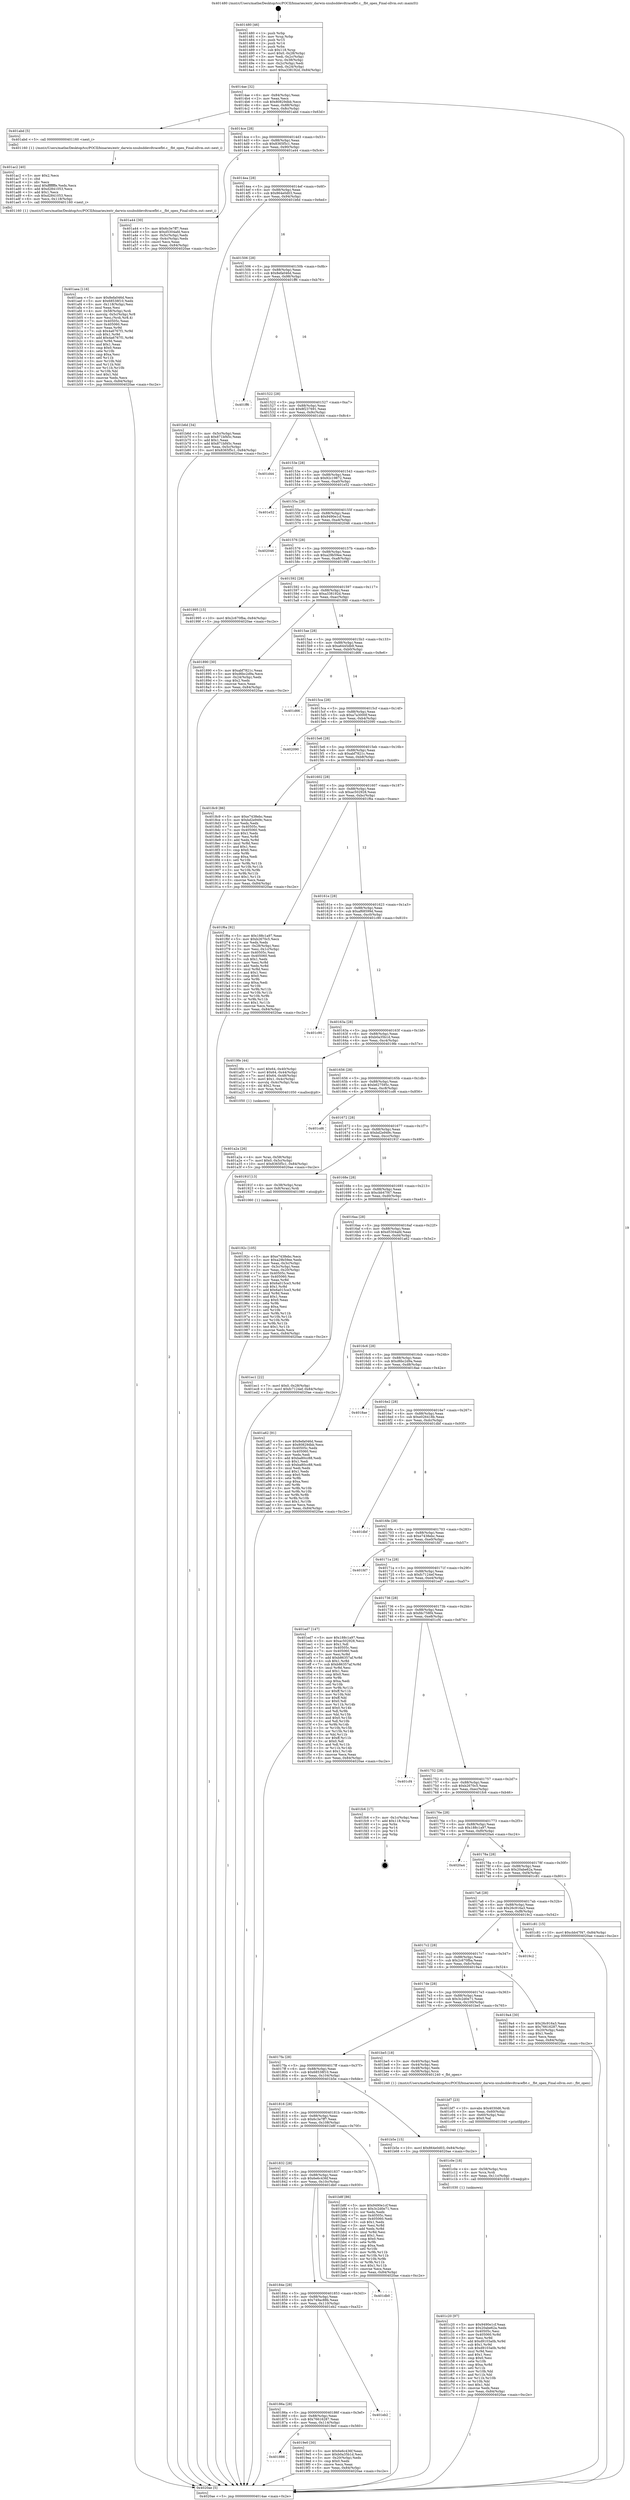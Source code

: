 digraph "0x401480" {
  label = "0x401480 (/mnt/c/Users/mathe/Desktop/tcc/POCII/binaries/extr_darwin-xnubsddevdtracefbt.c__fbt_open_Final-ollvm.out::main(0))"
  labelloc = "t"
  node[shape=record]

  Entry [label="",width=0.3,height=0.3,shape=circle,fillcolor=black,style=filled]
  "0x4014ae" [label="{
     0x4014ae [32]\l
     | [instrs]\l
     &nbsp;&nbsp;0x4014ae \<+6\>: mov -0x84(%rbp),%eax\l
     &nbsp;&nbsp;0x4014b4 \<+2\>: mov %eax,%ecx\l
     &nbsp;&nbsp;0x4014b6 \<+6\>: sub $0x80829dbb,%ecx\l
     &nbsp;&nbsp;0x4014bc \<+6\>: mov %eax,-0x88(%rbp)\l
     &nbsp;&nbsp;0x4014c2 \<+6\>: mov %ecx,-0x8c(%rbp)\l
     &nbsp;&nbsp;0x4014c8 \<+6\>: je 0000000000401abd \<main+0x63d\>\l
  }"]
  "0x401abd" [label="{
     0x401abd [5]\l
     | [instrs]\l
     &nbsp;&nbsp;0x401abd \<+5\>: call 0000000000401160 \<next_i\>\l
     | [calls]\l
     &nbsp;&nbsp;0x401160 \{1\} (/mnt/c/Users/mathe/Desktop/tcc/POCII/binaries/extr_darwin-xnubsddevdtracefbt.c__fbt_open_Final-ollvm.out::next_i)\l
  }"]
  "0x4014ce" [label="{
     0x4014ce [28]\l
     | [instrs]\l
     &nbsp;&nbsp;0x4014ce \<+5\>: jmp 00000000004014d3 \<main+0x53\>\l
     &nbsp;&nbsp;0x4014d3 \<+6\>: mov -0x88(%rbp),%eax\l
     &nbsp;&nbsp;0x4014d9 \<+5\>: sub $0x8365f5c1,%eax\l
     &nbsp;&nbsp;0x4014de \<+6\>: mov %eax,-0x90(%rbp)\l
     &nbsp;&nbsp;0x4014e4 \<+6\>: je 0000000000401a44 \<main+0x5c4\>\l
  }"]
  Exit [label="",width=0.3,height=0.3,shape=circle,fillcolor=black,style=filled,peripheries=2]
  "0x401a44" [label="{
     0x401a44 [30]\l
     | [instrs]\l
     &nbsp;&nbsp;0x401a44 \<+5\>: mov $0x6c3e7ff7,%eax\l
     &nbsp;&nbsp;0x401a49 \<+5\>: mov $0xd5304afd,%ecx\l
     &nbsp;&nbsp;0x401a4e \<+3\>: mov -0x5c(%rbp),%edx\l
     &nbsp;&nbsp;0x401a51 \<+3\>: cmp -0x4c(%rbp),%edx\l
     &nbsp;&nbsp;0x401a54 \<+3\>: cmovl %ecx,%eax\l
     &nbsp;&nbsp;0x401a57 \<+6\>: mov %eax,-0x84(%rbp)\l
     &nbsp;&nbsp;0x401a5d \<+5\>: jmp 00000000004020ae \<main+0xc2e\>\l
  }"]
  "0x4014ea" [label="{
     0x4014ea [28]\l
     | [instrs]\l
     &nbsp;&nbsp;0x4014ea \<+5\>: jmp 00000000004014ef \<main+0x6f\>\l
     &nbsp;&nbsp;0x4014ef \<+6\>: mov -0x88(%rbp),%eax\l
     &nbsp;&nbsp;0x4014f5 \<+5\>: sub $0x864e0d03,%eax\l
     &nbsp;&nbsp;0x4014fa \<+6\>: mov %eax,-0x94(%rbp)\l
     &nbsp;&nbsp;0x401500 \<+6\>: je 0000000000401b6d \<main+0x6ed\>\l
  }"]
  "0x401c20" [label="{
     0x401c20 [97]\l
     | [instrs]\l
     &nbsp;&nbsp;0x401c20 \<+5\>: mov $0x9490e1cf,%eax\l
     &nbsp;&nbsp;0x401c25 \<+5\>: mov $0x20abe62a,%edx\l
     &nbsp;&nbsp;0x401c2a \<+7\>: mov 0x40505c,%esi\l
     &nbsp;&nbsp;0x401c31 \<+8\>: mov 0x405060,%r8d\l
     &nbsp;&nbsp;0x401c39 \<+3\>: mov %esi,%r9d\l
     &nbsp;&nbsp;0x401c3c \<+7\>: add $0xd9103a0b,%r9d\l
     &nbsp;&nbsp;0x401c43 \<+4\>: sub $0x1,%r9d\l
     &nbsp;&nbsp;0x401c47 \<+7\>: sub $0xd9103a0b,%r9d\l
     &nbsp;&nbsp;0x401c4e \<+4\>: imul %r9d,%esi\l
     &nbsp;&nbsp;0x401c52 \<+3\>: and $0x1,%esi\l
     &nbsp;&nbsp;0x401c55 \<+3\>: cmp $0x0,%esi\l
     &nbsp;&nbsp;0x401c58 \<+4\>: sete %r10b\l
     &nbsp;&nbsp;0x401c5c \<+4\>: cmp $0xa,%r8d\l
     &nbsp;&nbsp;0x401c60 \<+4\>: setl %r11b\l
     &nbsp;&nbsp;0x401c64 \<+3\>: mov %r10b,%bl\l
     &nbsp;&nbsp;0x401c67 \<+3\>: and %r11b,%bl\l
     &nbsp;&nbsp;0x401c6a \<+3\>: xor %r11b,%r10b\l
     &nbsp;&nbsp;0x401c6d \<+3\>: or %r10b,%bl\l
     &nbsp;&nbsp;0x401c70 \<+3\>: test $0x1,%bl\l
     &nbsp;&nbsp;0x401c73 \<+3\>: cmovne %edx,%eax\l
     &nbsp;&nbsp;0x401c76 \<+6\>: mov %eax,-0x84(%rbp)\l
     &nbsp;&nbsp;0x401c7c \<+5\>: jmp 00000000004020ae \<main+0xc2e\>\l
  }"]
  "0x401b6d" [label="{
     0x401b6d [34]\l
     | [instrs]\l
     &nbsp;&nbsp;0x401b6d \<+3\>: mov -0x5c(%rbp),%eax\l
     &nbsp;&nbsp;0x401b70 \<+5\>: sub $0x871bf45c,%eax\l
     &nbsp;&nbsp;0x401b75 \<+3\>: add $0x1,%eax\l
     &nbsp;&nbsp;0x401b78 \<+5\>: add $0x871bf45c,%eax\l
     &nbsp;&nbsp;0x401b7d \<+3\>: mov %eax,-0x5c(%rbp)\l
     &nbsp;&nbsp;0x401b80 \<+10\>: movl $0x8365f5c1,-0x84(%rbp)\l
     &nbsp;&nbsp;0x401b8a \<+5\>: jmp 00000000004020ae \<main+0xc2e\>\l
  }"]
  "0x401506" [label="{
     0x401506 [28]\l
     | [instrs]\l
     &nbsp;&nbsp;0x401506 \<+5\>: jmp 000000000040150b \<main+0x8b\>\l
     &nbsp;&nbsp;0x40150b \<+6\>: mov -0x88(%rbp),%eax\l
     &nbsp;&nbsp;0x401511 \<+5\>: sub $0x8efa046d,%eax\l
     &nbsp;&nbsp;0x401516 \<+6\>: mov %eax,-0x98(%rbp)\l
     &nbsp;&nbsp;0x40151c \<+6\>: je 0000000000401ff6 \<main+0xb76\>\l
  }"]
  "0x401c0e" [label="{
     0x401c0e [18]\l
     | [instrs]\l
     &nbsp;&nbsp;0x401c0e \<+4\>: mov -0x58(%rbp),%rcx\l
     &nbsp;&nbsp;0x401c12 \<+3\>: mov %rcx,%rdi\l
     &nbsp;&nbsp;0x401c15 \<+6\>: mov %eax,-0x11c(%rbp)\l
     &nbsp;&nbsp;0x401c1b \<+5\>: call 0000000000401030 \<free@plt\>\l
     | [calls]\l
     &nbsp;&nbsp;0x401030 \{1\} (unknown)\l
  }"]
  "0x401ff6" [label="{
     0x401ff6\l
  }", style=dashed]
  "0x401522" [label="{
     0x401522 [28]\l
     | [instrs]\l
     &nbsp;&nbsp;0x401522 \<+5\>: jmp 0000000000401527 \<main+0xa7\>\l
     &nbsp;&nbsp;0x401527 \<+6\>: mov -0x88(%rbp),%eax\l
     &nbsp;&nbsp;0x40152d \<+5\>: sub $0x8f237691,%eax\l
     &nbsp;&nbsp;0x401532 \<+6\>: mov %eax,-0x9c(%rbp)\l
     &nbsp;&nbsp;0x401538 \<+6\>: je 0000000000401d44 \<main+0x8c4\>\l
  }"]
  "0x401bf7" [label="{
     0x401bf7 [23]\l
     | [instrs]\l
     &nbsp;&nbsp;0x401bf7 \<+10\>: movabs $0x4030d6,%rdi\l
     &nbsp;&nbsp;0x401c01 \<+3\>: mov %eax,-0x60(%rbp)\l
     &nbsp;&nbsp;0x401c04 \<+3\>: mov -0x60(%rbp),%esi\l
     &nbsp;&nbsp;0x401c07 \<+2\>: mov $0x0,%al\l
     &nbsp;&nbsp;0x401c09 \<+5\>: call 0000000000401040 \<printf@plt\>\l
     | [calls]\l
     &nbsp;&nbsp;0x401040 \{1\} (unknown)\l
  }"]
  "0x401d44" [label="{
     0x401d44\l
  }", style=dashed]
  "0x40153e" [label="{
     0x40153e [28]\l
     | [instrs]\l
     &nbsp;&nbsp;0x40153e \<+5\>: jmp 0000000000401543 \<main+0xc3\>\l
     &nbsp;&nbsp;0x401543 \<+6\>: mov -0x88(%rbp),%eax\l
     &nbsp;&nbsp;0x401549 \<+5\>: sub $0x92c19872,%eax\l
     &nbsp;&nbsp;0x40154e \<+6\>: mov %eax,-0xa0(%rbp)\l
     &nbsp;&nbsp;0x401554 \<+6\>: je 0000000000401e52 \<main+0x9d2\>\l
  }"]
  "0x401aea" [label="{
     0x401aea [116]\l
     | [instrs]\l
     &nbsp;&nbsp;0x401aea \<+5\>: mov $0x8efa046d,%ecx\l
     &nbsp;&nbsp;0x401aef \<+5\>: mov $0x68538f10,%edx\l
     &nbsp;&nbsp;0x401af4 \<+6\>: mov -0x118(%rbp),%esi\l
     &nbsp;&nbsp;0x401afa \<+3\>: imul %eax,%esi\l
     &nbsp;&nbsp;0x401afd \<+4\>: mov -0x58(%rbp),%rdi\l
     &nbsp;&nbsp;0x401b01 \<+4\>: movslq -0x5c(%rbp),%r8\l
     &nbsp;&nbsp;0x401b05 \<+4\>: mov %esi,(%rdi,%r8,4)\l
     &nbsp;&nbsp;0x401b09 \<+7\>: mov 0x40505c,%eax\l
     &nbsp;&nbsp;0x401b10 \<+7\>: mov 0x405060,%esi\l
     &nbsp;&nbsp;0x401b17 \<+3\>: mov %eax,%r9d\l
     &nbsp;&nbsp;0x401b1a \<+7\>: sub $0x4a6767f1,%r9d\l
     &nbsp;&nbsp;0x401b21 \<+4\>: sub $0x1,%r9d\l
     &nbsp;&nbsp;0x401b25 \<+7\>: add $0x4a6767f1,%r9d\l
     &nbsp;&nbsp;0x401b2c \<+4\>: imul %r9d,%eax\l
     &nbsp;&nbsp;0x401b30 \<+3\>: and $0x1,%eax\l
     &nbsp;&nbsp;0x401b33 \<+3\>: cmp $0x0,%eax\l
     &nbsp;&nbsp;0x401b36 \<+4\>: sete %r10b\l
     &nbsp;&nbsp;0x401b3a \<+3\>: cmp $0xa,%esi\l
     &nbsp;&nbsp;0x401b3d \<+4\>: setl %r11b\l
     &nbsp;&nbsp;0x401b41 \<+3\>: mov %r10b,%bl\l
     &nbsp;&nbsp;0x401b44 \<+3\>: and %r11b,%bl\l
     &nbsp;&nbsp;0x401b47 \<+3\>: xor %r11b,%r10b\l
     &nbsp;&nbsp;0x401b4a \<+3\>: or %r10b,%bl\l
     &nbsp;&nbsp;0x401b4d \<+3\>: test $0x1,%bl\l
     &nbsp;&nbsp;0x401b50 \<+3\>: cmovne %edx,%ecx\l
     &nbsp;&nbsp;0x401b53 \<+6\>: mov %ecx,-0x84(%rbp)\l
     &nbsp;&nbsp;0x401b59 \<+5\>: jmp 00000000004020ae \<main+0xc2e\>\l
  }"]
  "0x401e52" [label="{
     0x401e52\l
  }", style=dashed]
  "0x40155a" [label="{
     0x40155a [28]\l
     | [instrs]\l
     &nbsp;&nbsp;0x40155a \<+5\>: jmp 000000000040155f \<main+0xdf\>\l
     &nbsp;&nbsp;0x40155f \<+6\>: mov -0x88(%rbp),%eax\l
     &nbsp;&nbsp;0x401565 \<+5\>: sub $0x9490e1cf,%eax\l
     &nbsp;&nbsp;0x40156a \<+6\>: mov %eax,-0xa4(%rbp)\l
     &nbsp;&nbsp;0x401570 \<+6\>: je 0000000000402046 \<main+0xbc6\>\l
  }"]
  "0x401ac2" [label="{
     0x401ac2 [40]\l
     | [instrs]\l
     &nbsp;&nbsp;0x401ac2 \<+5\>: mov $0x2,%ecx\l
     &nbsp;&nbsp;0x401ac7 \<+1\>: cltd\l
     &nbsp;&nbsp;0x401ac8 \<+2\>: idiv %ecx\l
     &nbsp;&nbsp;0x401aca \<+6\>: imul $0xfffffffe,%edx,%ecx\l
     &nbsp;&nbsp;0x401ad0 \<+6\>: add $0xd2841053,%ecx\l
     &nbsp;&nbsp;0x401ad6 \<+3\>: add $0x1,%ecx\l
     &nbsp;&nbsp;0x401ad9 \<+6\>: sub $0xd2841053,%ecx\l
     &nbsp;&nbsp;0x401adf \<+6\>: mov %ecx,-0x118(%rbp)\l
     &nbsp;&nbsp;0x401ae5 \<+5\>: call 0000000000401160 \<next_i\>\l
     | [calls]\l
     &nbsp;&nbsp;0x401160 \{1\} (/mnt/c/Users/mathe/Desktop/tcc/POCII/binaries/extr_darwin-xnubsddevdtracefbt.c__fbt_open_Final-ollvm.out::next_i)\l
  }"]
  "0x402046" [label="{
     0x402046\l
  }", style=dashed]
  "0x401576" [label="{
     0x401576 [28]\l
     | [instrs]\l
     &nbsp;&nbsp;0x401576 \<+5\>: jmp 000000000040157b \<main+0xfb\>\l
     &nbsp;&nbsp;0x40157b \<+6\>: mov -0x88(%rbp),%eax\l
     &nbsp;&nbsp;0x401581 \<+5\>: sub $0xa29b59ee,%eax\l
     &nbsp;&nbsp;0x401586 \<+6\>: mov %eax,-0xa8(%rbp)\l
     &nbsp;&nbsp;0x40158c \<+6\>: je 0000000000401995 \<main+0x515\>\l
  }"]
  "0x401a2a" [label="{
     0x401a2a [26]\l
     | [instrs]\l
     &nbsp;&nbsp;0x401a2a \<+4\>: mov %rax,-0x58(%rbp)\l
     &nbsp;&nbsp;0x401a2e \<+7\>: movl $0x0,-0x5c(%rbp)\l
     &nbsp;&nbsp;0x401a35 \<+10\>: movl $0x8365f5c1,-0x84(%rbp)\l
     &nbsp;&nbsp;0x401a3f \<+5\>: jmp 00000000004020ae \<main+0xc2e\>\l
  }"]
  "0x401995" [label="{
     0x401995 [15]\l
     | [instrs]\l
     &nbsp;&nbsp;0x401995 \<+10\>: movl $0x2c670fba,-0x84(%rbp)\l
     &nbsp;&nbsp;0x40199f \<+5\>: jmp 00000000004020ae \<main+0xc2e\>\l
  }"]
  "0x401592" [label="{
     0x401592 [28]\l
     | [instrs]\l
     &nbsp;&nbsp;0x401592 \<+5\>: jmp 0000000000401597 \<main+0x117\>\l
     &nbsp;&nbsp;0x401597 \<+6\>: mov -0x88(%rbp),%eax\l
     &nbsp;&nbsp;0x40159d \<+5\>: sub $0xa338192d,%eax\l
     &nbsp;&nbsp;0x4015a2 \<+6\>: mov %eax,-0xac(%rbp)\l
     &nbsp;&nbsp;0x4015a8 \<+6\>: je 0000000000401890 \<main+0x410\>\l
  }"]
  "0x401886" [label="{
     0x401886\l
  }", style=dashed]
  "0x401890" [label="{
     0x401890 [30]\l
     | [instrs]\l
     &nbsp;&nbsp;0x401890 \<+5\>: mov $0xabf7821c,%eax\l
     &nbsp;&nbsp;0x401895 \<+5\>: mov $0xd6bc2d9a,%ecx\l
     &nbsp;&nbsp;0x40189a \<+3\>: mov -0x24(%rbp),%edx\l
     &nbsp;&nbsp;0x40189d \<+3\>: cmp $0x2,%edx\l
     &nbsp;&nbsp;0x4018a0 \<+3\>: cmovne %ecx,%eax\l
     &nbsp;&nbsp;0x4018a3 \<+6\>: mov %eax,-0x84(%rbp)\l
     &nbsp;&nbsp;0x4018a9 \<+5\>: jmp 00000000004020ae \<main+0xc2e\>\l
  }"]
  "0x4015ae" [label="{
     0x4015ae [28]\l
     | [instrs]\l
     &nbsp;&nbsp;0x4015ae \<+5\>: jmp 00000000004015b3 \<main+0x133\>\l
     &nbsp;&nbsp;0x4015b3 \<+6\>: mov -0x88(%rbp),%eax\l
     &nbsp;&nbsp;0x4015b9 \<+5\>: sub $0xa6445db9,%eax\l
     &nbsp;&nbsp;0x4015be \<+6\>: mov %eax,-0xb0(%rbp)\l
     &nbsp;&nbsp;0x4015c4 \<+6\>: je 0000000000401d66 \<main+0x8e6\>\l
  }"]
  "0x4020ae" [label="{
     0x4020ae [5]\l
     | [instrs]\l
     &nbsp;&nbsp;0x4020ae \<+5\>: jmp 00000000004014ae \<main+0x2e\>\l
  }"]
  "0x401480" [label="{
     0x401480 [46]\l
     | [instrs]\l
     &nbsp;&nbsp;0x401480 \<+1\>: push %rbp\l
     &nbsp;&nbsp;0x401481 \<+3\>: mov %rsp,%rbp\l
     &nbsp;&nbsp;0x401484 \<+2\>: push %r15\l
     &nbsp;&nbsp;0x401486 \<+2\>: push %r14\l
     &nbsp;&nbsp;0x401488 \<+1\>: push %rbx\l
     &nbsp;&nbsp;0x401489 \<+7\>: sub $0x118,%rsp\l
     &nbsp;&nbsp;0x401490 \<+7\>: movl $0x0,-0x28(%rbp)\l
     &nbsp;&nbsp;0x401497 \<+3\>: mov %edi,-0x2c(%rbp)\l
     &nbsp;&nbsp;0x40149a \<+4\>: mov %rsi,-0x38(%rbp)\l
     &nbsp;&nbsp;0x40149e \<+3\>: mov -0x2c(%rbp),%edi\l
     &nbsp;&nbsp;0x4014a1 \<+3\>: mov %edi,-0x24(%rbp)\l
     &nbsp;&nbsp;0x4014a4 \<+10\>: movl $0xa338192d,-0x84(%rbp)\l
  }"]
  "0x4019e0" [label="{
     0x4019e0 [30]\l
     | [instrs]\l
     &nbsp;&nbsp;0x4019e0 \<+5\>: mov $0x6e6c436f,%eax\l
     &nbsp;&nbsp;0x4019e5 \<+5\>: mov $0xb0a35b1d,%ecx\l
     &nbsp;&nbsp;0x4019ea \<+3\>: mov -0x20(%rbp),%edx\l
     &nbsp;&nbsp;0x4019ed \<+3\>: cmp $0x0,%edx\l
     &nbsp;&nbsp;0x4019f0 \<+3\>: cmove %ecx,%eax\l
     &nbsp;&nbsp;0x4019f3 \<+6\>: mov %eax,-0x84(%rbp)\l
     &nbsp;&nbsp;0x4019f9 \<+5\>: jmp 00000000004020ae \<main+0xc2e\>\l
  }"]
  "0x401d66" [label="{
     0x401d66\l
  }", style=dashed]
  "0x4015ca" [label="{
     0x4015ca [28]\l
     | [instrs]\l
     &nbsp;&nbsp;0x4015ca \<+5\>: jmp 00000000004015cf \<main+0x14f\>\l
     &nbsp;&nbsp;0x4015cf \<+6\>: mov -0x88(%rbp),%eax\l
     &nbsp;&nbsp;0x4015d5 \<+5\>: sub $0xa7a3000f,%eax\l
     &nbsp;&nbsp;0x4015da \<+6\>: mov %eax,-0xb4(%rbp)\l
     &nbsp;&nbsp;0x4015e0 \<+6\>: je 0000000000402090 \<main+0xc10\>\l
  }"]
  "0x40186a" [label="{
     0x40186a [28]\l
     | [instrs]\l
     &nbsp;&nbsp;0x40186a \<+5\>: jmp 000000000040186f \<main+0x3ef\>\l
     &nbsp;&nbsp;0x40186f \<+6\>: mov -0x88(%rbp),%eax\l
     &nbsp;&nbsp;0x401875 \<+5\>: sub $0x76616287,%eax\l
     &nbsp;&nbsp;0x40187a \<+6\>: mov %eax,-0x114(%rbp)\l
     &nbsp;&nbsp;0x401880 \<+6\>: je 00000000004019e0 \<main+0x560\>\l
  }"]
  "0x402090" [label="{
     0x402090\l
  }", style=dashed]
  "0x4015e6" [label="{
     0x4015e6 [28]\l
     | [instrs]\l
     &nbsp;&nbsp;0x4015e6 \<+5\>: jmp 00000000004015eb \<main+0x16b\>\l
     &nbsp;&nbsp;0x4015eb \<+6\>: mov -0x88(%rbp),%eax\l
     &nbsp;&nbsp;0x4015f1 \<+5\>: sub $0xabf7821c,%eax\l
     &nbsp;&nbsp;0x4015f6 \<+6\>: mov %eax,-0xb8(%rbp)\l
     &nbsp;&nbsp;0x4015fc \<+6\>: je 00000000004018c9 \<main+0x449\>\l
  }"]
  "0x401eb2" [label="{
     0x401eb2\l
  }", style=dashed]
  "0x4018c9" [label="{
     0x4018c9 [86]\l
     | [instrs]\l
     &nbsp;&nbsp;0x4018c9 \<+5\>: mov $0xe7438ebc,%eax\l
     &nbsp;&nbsp;0x4018ce \<+5\>: mov $0xbd2e949c,%ecx\l
     &nbsp;&nbsp;0x4018d3 \<+2\>: xor %edx,%edx\l
     &nbsp;&nbsp;0x4018d5 \<+7\>: mov 0x40505c,%esi\l
     &nbsp;&nbsp;0x4018dc \<+7\>: mov 0x405060,%edi\l
     &nbsp;&nbsp;0x4018e3 \<+3\>: sub $0x1,%edx\l
     &nbsp;&nbsp;0x4018e6 \<+3\>: mov %esi,%r8d\l
     &nbsp;&nbsp;0x4018e9 \<+3\>: add %edx,%r8d\l
     &nbsp;&nbsp;0x4018ec \<+4\>: imul %r8d,%esi\l
     &nbsp;&nbsp;0x4018f0 \<+3\>: and $0x1,%esi\l
     &nbsp;&nbsp;0x4018f3 \<+3\>: cmp $0x0,%esi\l
     &nbsp;&nbsp;0x4018f6 \<+4\>: sete %r9b\l
     &nbsp;&nbsp;0x4018fa \<+3\>: cmp $0xa,%edi\l
     &nbsp;&nbsp;0x4018fd \<+4\>: setl %r10b\l
     &nbsp;&nbsp;0x401901 \<+3\>: mov %r9b,%r11b\l
     &nbsp;&nbsp;0x401904 \<+3\>: and %r10b,%r11b\l
     &nbsp;&nbsp;0x401907 \<+3\>: xor %r10b,%r9b\l
     &nbsp;&nbsp;0x40190a \<+3\>: or %r9b,%r11b\l
     &nbsp;&nbsp;0x40190d \<+4\>: test $0x1,%r11b\l
     &nbsp;&nbsp;0x401911 \<+3\>: cmovne %ecx,%eax\l
     &nbsp;&nbsp;0x401914 \<+6\>: mov %eax,-0x84(%rbp)\l
     &nbsp;&nbsp;0x40191a \<+5\>: jmp 00000000004020ae \<main+0xc2e\>\l
  }"]
  "0x401602" [label="{
     0x401602 [28]\l
     | [instrs]\l
     &nbsp;&nbsp;0x401602 \<+5\>: jmp 0000000000401607 \<main+0x187\>\l
     &nbsp;&nbsp;0x401607 \<+6\>: mov -0x88(%rbp),%eax\l
     &nbsp;&nbsp;0x40160d \<+5\>: sub $0xac502928,%eax\l
     &nbsp;&nbsp;0x401612 \<+6\>: mov %eax,-0xbc(%rbp)\l
     &nbsp;&nbsp;0x401618 \<+6\>: je 0000000000401f6a \<main+0xaea\>\l
  }"]
  "0x40184e" [label="{
     0x40184e [28]\l
     | [instrs]\l
     &nbsp;&nbsp;0x40184e \<+5\>: jmp 0000000000401853 \<main+0x3d3\>\l
     &nbsp;&nbsp;0x401853 \<+6\>: mov -0x88(%rbp),%eax\l
     &nbsp;&nbsp;0x401859 \<+5\>: sub $0x749ac88b,%eax\l
     &nbsp;&nbsp;0x40185e \<+6\>: mov %eax,-0x110(%rbp)\l
     &nbsp;&nbsp;0x401864 \<+6\>: je 0000000000401eb2 \<main+0xa32\>\l
  }"]
  "0x401f6a" [label="{
     0x401f6a [92]\l
     | [instrs]\l
     &nbsp;&nbsp;0x401f6a \<+5\>: mov $0x188c1a97,%eax\l
     &nbsp;&nbsp;0x401f6f \<+5\>: mov $0xb2670c5,%ecx\l
     &nbsp;&nbsp;0x401f74 \<+2\>: xor %edx,%edx\l
     &nbsp;&nbsp;0x401f76 \<+3\>: mov -0x28(%rbp),%esi\l
     &nbsp;&nbsp;0x401f79 \<+3\>: mov %esi,-0x1c(%rbp)\l
     &nbsp;&nbsp;0x401f7c \<+7\>: mov 0x40505c,%esi\l
     &nbsp;&nbsp;0x401f83 \<+7\>: mov 0x405060,%edi\l
     &nbsp;&nbsp;0x401f8a \<+3\>: sub $0x1,%edx\l
     &nbsp;&nbsp;0x401f8d \<+3\>: mov %esi,%r8d\l
     &nbsp;&nbsp;0x401f90 \<+3\>: add %edx,%r8d\l
     &nbsp;&nbsp;0x401f93 \<+4\>: imul %r8d,%esi\l
     &nbsp;&nbsp;0x401f97 \<+3\>: and $0x1,%esi\l
     &nbsp;&nbsp;0x401f9a \<+3\>: cmp $0x0,%esi\l
     &nbsp;&nbsp;0x401f9d \<+4\>: sete %r9b\l
     &nbsp;&nbsp;0x401fa1 \<+3\>: cmp $0xa,%edi\l
     &nbsp;&nbsp;0x401fa4 \<+4\>: setl %r10b\l
     &nbsp;&nbsp;0x401fa8 \<+3\>: mov %r9b,%r11b\l
     &nbsp;&nbsp;0x401fab \<+3\>: and %r10b,%r11b\l
     &nbsp;&nbsp;0x401fae \<+3\>: xor %r10b,%r9b\l
     &nbsp;&nbsp;0x401fb1 \<+3\>: or %r9b,%r11b\l
     &nbsp;&nbsp;0x401fb4 \<+4\>: test $0x1,%r11b\l
     &nbsp;&nbsp;0x401fb8 \<+3\>: cmovne %ecx,%eax\l
     &nbsp;&nbsp;0x401fbb \<+6\>: mov %eax,-0x84(%rbp)\l
     &nbsp;&nbsp;0x401fc1 \<+5\>: jmp 00000000004020ae \<main+0xc2e\>\l
  }"]
  "0x40161e" [label="{
     0x40161e [28]\l
     | [instrs]\l
     &nbsp;&nbsp;0x40161e \<+5\>: jmp 0000000000401623 \<main+0x1a3\>\l
     &nbsp;&nbsp;0x401623 \<+6\>: mov -0x88(%rbp),%eax\l
     &nbsp;&nbsp;0x401629 \<+5\>: sub $0xaf68599d,%eax\l
     &nbsp;&nbsp;0x40162e \<+6\>: mov %eax,-0xc0(%rbp)\l
     &nbsp;&nbsp;0x401634 \<+6\>: je 0000000000401c90 \<main+0x810\>\l
  }"]
  "0x401db0" [label="{
     0x401db0\l
  }", style=dashed]
  "0x401c90" [label="{
     0x401c90\l
  }", style=dashed]
  "0x40163a" [label="{
     0x40163a [28]\l
     | [instrs]\l
     &nbsp;&nbsp;0x40163a \<+5\>: jmp 000000000040163f \<main+0x1bf\>\l
     &nbsp;&nbsp;0x40163f \<+6\>: mov -0x88(%rbp),%eax\l
     &nbsp;&nbsp;0x401645 \<+5\>: sub $0xb0a35b1d,%eax\l
     &nbsp;&nbsp;0x40164a \<+6\>: mov %eax,-0xc4(%rbp)\l
     &nbsp;&nbsp;0x401650 \<+6\>: je 00000000004019fe \<main+0x57e\>\l
  }"]
  "0x401832" [label="{
     0x401832 [28]\l
     | [instrs]\l
     &nbsp;&nbsp;0x401832 \<+5\>: jmp 0000000000401837 \<main+0x3b7\>\l
     &nbsp;&nbsp;0x401837 \<+6\>: mov -0x88(%rbp),%eax\l
     &nbsp;&nbsp;0x40183d \<+5\>: sub $0x6e6c436f,%eax\l
     &nbsp;&nbsp;0x401842 \<+6\>: mov %eax,-0x10c(%rbp)\l
     &nbsp;&nbsp;0x401848 \<+6\>: je 0000000000401db0 \<main+0x930\>\l
  }"]
  "0x4019fe" [label="{
     0x4019fe [44]\l
     | [instrs]\l
     &nbsp;&nbsp;0x4019fe \<+7\>: movl $0x64,-0x40(%rbp)\l
     &nbsp;&nbsp;0x401a05 \<+7\>: movl $0x64,-0x44(%rbp)\l
     &nbsp;&nbsp;0x401a0c \<+7\>: movl $0x64,-0x48(%rbp)\l
     &nbsp;&nbsp;0x401a13 \<+7\>: movl $0x1,-0x4c(%rbp)\l
     &nbsp;&nbsp;0x401a1a \<+4\>: movslq -0x4c(%rbp),%rax\l
     &nbsp;&nbsp;0x401a1e \<+4\>: shl $0x2,%rax\l
     &nbsp;&nbsp;0x401a22 \<+3\>: mov %rax,%rdi\l
     &nbsp;&nbsp;0x401a25 \<+5\>: call 0000000000401050 \<malloc@plt\>\l
     | [calls]\l
     &nbsp;&nbsp;0x401050 \{1\} (unknown)\l
  }"]
  "0x401656" [label="{
     0x401656 [28]\l
     | [instrs]\l
     &nbsp;&nbsp;0x401656 \<+5\>: jmp 000000000040165b \<main+0x1db\>\l
     &nbsp;&nbsp;0x40165b \<+6\>: mov -0x88(%rbp),%eax\l
     &nbsp;&nbsp;0x401661 \<+5\>: sub $0xb627595c,%eax\l
     &nbsp;&nbsp;0x401666 \<+6\>: mov %eax,-0xc8(%rbp)\l
     &nbsp;&nbsp;0x40166c \<+6\>: je 0000000000401cd6 \<main+0x856\>\l
  }"]
  "0x401b8f" [label="{
     0x401b8f [86]\l
     | [instrs]\l
     &nbsp;&nbsp;0x401b8f \<+5\>: mov $0x9490e1cf,%eax\l
     &nbsp;&nbsp;0x401b94 \<+5\>: mov $0x3c2d0e71,%ecx\l
     &nbsp;&nbsp;0x401b99 \<+2\>: xor %edx,%edx\l
     &nbsp;&nbsp;0x401b9b \<+7\>: mov 0x40505c,%esi\l
     &nbsp;&nbsp;0x401ba2 \<+7\>: mov 0x405060,%edi\l
     &nbsp;&nbsp;0x401ba9 \<+3\>: sub $0x1,%edx\l
     &nbsp;&nbsp;0x401bac \<+3\>: mov %esi,%r8d\l
     &nbsp;&nbsp;0x401baf \<+3\>: add %edx,%r8d\l
     &nbsp;&nbsp;0x401bb2 \<+4\>: imul %r8d,%esi\l
     &nbsp;&nbsp;0x401bb6 \<+3\>: and $0x1,%esi\l
     &nbsp;&nbsp;0x401bb9 \<+3\>: cmp $0x0,%esi\l
     &nbsp;&nbsp;0x401bbc \<+4\>: sete %r9b\l
     &nbsp;&nbsp;0x401bc0 \<+3\>: cmp $0xa,%edi\l
     &nbsp;&nbsp;0x401bc3 \<+4\>: setl %r10b\l
     &nbsp;&nbsp;0x401bc7 \<+3\>: mov %r9b,%r11b\l
     &nbsp;&nbsp;0x401bca \<+3\>: and %r10b,%r11b\l
     &nbsp;&nbsp;0x401bcd \<+3\>: xor %r10b,%r9b\l
     &nbsp;&nbsp;0x401bd0 \<+3\>: or %r9b,%r11b\l
     &nbsp;&nbsp;0x401bd3 \<+4\>: test $0x1,%r11b\l
     &nbsp;&nbsp;0x401bd7 \<+3\>: cmovne %ecx,%eax\l
     &nbsp;&nbsp;0x401bda \<+6\>: mov %eax,-0x84(%rbp)\l
     &nbsp;&nbsp;0x401be0 \<+5\>: jmp 00000000004020ae \<main+0xc2e\>\l
  }"]
  "0x401cd6" [label="{
     0x401cd6\l
  }", style=dashed]
  "0x401672" [label="{
     0x401672 [28]\l
     | [instrs]\l
     &nbsp;&nbsp;0x401672 \<+5\>: jmp 0000000000401677 \<main+0x1f7\>\l
     &nbsp;&nbsp;0x401677 \<+6\>: mov -0x88(%rbp),%eax\l
     &nbsp;&nbsp;0x40167d \<+5\>: sub $0xbd2e949c,%eax\l
     &nbsp;&nbsp;0x401682 \<+6\>: mov %eax,-0xcc(%rbp)\l
     &nbsp;&nbsp;0x401688 \<+6\>: je 000000000040191f \<main+0x49f\>\l
  }"]
  "0x401816" [label="{
     0x401816 [28]\l
     | [instrs]\l
     &nbsp;&nbsp;0x401816 \<+5\>: jmp 000000000040181b \<main+0x39b\>\l
     &nbsp;&nbsp;0x40181b \<+6\>: mov -0x88(%rbp),%eax\l
     &nbsp;&nbsp;0x401821 \<+5\>: sub $0x6c3e7ff7,%eax\l
     &nbsp;&nbsp;0x401826 \<+6\>: mov %eax,-0x108(%rbp)\l
     &nbsp;&nbsp;0x40182c \<+6\>: je 0000000000401b8f \<main+0x70f\>\l
  }"]
  "0x40191f" [label="{
     0x40191f [13]\l
     | [instrs]\l
     &nbsp;&nbsp;0x40191f \<+4\>: mov -0x38(%rbp),%rax\l
     &nbsp;&nbsp;0x401923 \<+4\>: mov 0x8(%rax),%rdi\l
     &nbsp;&nbsp;0x401927 \<+5\>: call 0000000000401060 \<atoi@plt\>\l
     | [calls]\l
     &nbsp;&nbsp;0x401060 \{1\} (unknown)\l
  }"]
  "0x40168e" [label="{
     0x40168e [28]\l
     | [instrs]\l
     &nbsp;&nbsp;0x40168e \<+5\>: jmp 0000000000401693 \<main+0x213\>\l
     &nbsp;&nbsp;0x401693 \<+6\>: mov -0x88(%rbp),%eax\l
     &nbsp;&nbsp;0x401699 \<+5\>: sub $0xcbb47f47,%eax\l
     &nbsp;&nbsp;0x40169e \<+6\>: mov %eax,-0xd0(%rbp)\l
     &nbsp;&nbsp;0x4016a4 \<+6\>: je 0000000000401ec1 \<main+0xa41\>\l
  }"]
  "0x40192c" [label="{
     0x40192c [105]\l
     | [instrs]\l
     &nbsp;&nbsp;0x40192c \<+5\>: mov $0xe7438ebc,%ecx\l
     &nbsp;&nbsp;0x401931 \<+5\>: mov $0xa29b59ee,%edx\l
     &nbsp;&nbsp;0x401936 \<+3\>: mov %eax,-0x3c(%rbp)\l
     &nbsp;&nbsp;0x401939 \<+3\>: mov -0x3c(%rbp),%eax\l
     &nbsp;&nbsp;0x40193c \<+3\>: mov %eax,-0x20(%rbp)\l
     &nbsp;&nbsp;0x40193f \<+7\>: mov 0x40505c,%eax\l
     &nbsp;&nbsp;0x401946 \<+7\>: mov 0x405060,%esi\l
     &nbsp;&nbsp;0x40194d \<+3\>: mov %eax,%r8d\l
     &nbsp;&nbsp;0x401950 \<+7\>: sub $0x6a015ce3,%r8d\l
     &nbsp;&nbsp;0x401957 \<+4\>: sub $0x1,%r8d\l
     &nbsp;&nbsp;0x40195b \<+7\>: add $0x6a015ce3,%r8d\l
     &nbsp;&nbsp;0x401962 \<+4\>: imul %r8d,%eax\l
     &nbsp;&nbsp;0x401966 \<+3\>: and $0x1,%eax\l
     &nbsp;&nbsp;0x401969 \<+3\>: cmp $0x0,%eax\l
     &nbsp;&nbsp;0x40196c \<+4\>: sete %r9b\l
     &nbsp;&nbsp;0x401970 \<+3\>: cmp $0xa,%esi\l
     &nbsp;&nbsp;0x401973 \<+4\>: setl %r10b\l
     &nbsp;&nbsp;0x401977 \<+3\>: mov %r9b,%r11b\l
     &nbsp;&nbsp;0x40197a \<+3\>: and %r10b,%r11b\l
     &nbsp;&nbsp;0x40197d \<+3\>: xor %r10b,%r9b\l
     &nbsp;&nbsp;0x401980 \<+3\>: or %r9b,%r11b\l
     &nbsp;&nbsp;0x401983 \<+4\>: test $0x1,%r11b\l
     &nbsp;&nbsp;0x401987 \<+3\>: cmovne %edx,%ecx\l
     &nbsp;&nbsp;0x40198a \<+6\>: mov %ecx,-0x84(%rbp)\l
     &nbsp;&nbsp;0x401990 \<+5\>: jmp 00000000004020ae \<main+0xc2e\>\l
  }"]
  "0x401b5e" [label="{
     0x401b5e [15]\l
     | [instrs]\l
     &nbsp;&nbsp;0x401b5e \<+10\>: movl $0x864e0d03,-0x84(%rbp)\l
     &nbsp;&nbsp;0x401b68 \<+5\>: jmp 00000000004020ae \<main+0xc2e\>\l
  }"]
  "0x401ec1" [label="{
     0x401ec1 [22]\l
     | [instrs]\l
     &nbsp;&nbsp;0x401ec1 \<+7\>: movl $0x0,-0x28(%rbp)\l
     &nbsp;&nbsp;0x401ec8 \<+10\>: movl $0xfc7124ef,-0x84(%rbp)\l
     &nbsp;&nbsp;0x401ed2 \<+5\>: jmp 00000000004020ae \<main+0xc2e\>\l
  }"]
  "0x4016aa" [label="{
     0x4016aa [28]\l
     | [instrs]\l
     &nbsp;&nbsp;0x4016aa \<+5\>: jmp 00000000004016af \<main+0x22f\>\l
     &nbsp;&nbsp;0x4016af \<+6\>: mov -0x88(%rbp),%eax\l
     &nbsp;&nbsp;0x4016b5 \<+5\>: sub $0xd5304afd,%eax\l
     &nbsp;&nbsp;0x4016ba \<+6\>: mov %eax,-0xd4(%rbp)\l
     &nbsp;&nbsp;0x4016c0 \<+6\>: je 0000000000401a62 \<main+0x5e2\>\l
  }"]
  "0x4017fa" [label="{
     0x4017fa [28]\l
     | [instrs]\l
     &nbsp;&nbsp;0x4017fa \<+5\>: jmp 00000000004017ff \<main+0x37f\>\l
     &nbsp;&nbsp;0x4017ff \<+6\>: mov -0x88(%rbp),%eax\l
     &nbsp;&nbsp;0x401805 \<+5\>: sub $0x68538f10,%eax\l
     &nbsp;&nbsp;0x40180a \<+6\>: mov %eax,-0x104(%rbp)\l
     &nbsp;&nbsp;0x401810 \<+6\>: je 0000000000401b5e \<main+0x6de\>\l
  }"]
  "0x401a62" [label="{
     0x401a62 [91]\l
     | [instrs]\l
     &nbsp;&nbsp;0x401a62 \<+5\>: mov $0x8efa046d,%eax\l
     &nbsp;&nbsp;0x401a67 \<+5\>: mov $0x80829dbb,%ecx\l
     &nbsp;&nbsp;0x401a6c \<+7\>: mov 0x40505c,%edx\l
     &nbsp;&nbsp;0x401a73 \<+7\>: mov 0x405060,%esi\l
     &nbsp;&nbsp;0x401a7a \<+2\>: mov %edx,%edi\l
     &nbsp;&nbsp;0x401a7c \<+6\>: add $0xba80cc88,%edi\l
     &nbsp;&nbsp;0x401a82 \<+3\>: sub $0x1,%edi\l
     &nbsp;&nbsp;0x401a85 \<+6\>: sub $0xba80cc88,%edi\l
     &nbsp;&nbsp;0x401a8b \<+3\>: imul %edi,%edx\l
     &nbsp;&nbsp;0x401a8e \<+3\>: and $0x1,%edx\l
     &nbsp;&nbsp;0x401a91 \<+3\>: cmp $0x0,%edx\l
     &nbsp;&nbsp;0x401a94 \<+4\>: sete %r8b\l
     &nbsp;&nbsp;0x401a98 \<+3\>: cmp $0xa,%esi\l
     &nbsp;&nbsp;0x401a9b \<+4\>: setl %r9b\l
     &nbsp;&nbsp;0x401a9f \<+3\>: mov %r8b,%r10b\l
     &nbsp;&nbsp;0x401aa2 \<+3\>: and %r9b,%r10b\l
     &nbsp;&nbsp;0x401aa5 \<+3\>: xor %r9b,%r8b\l
     &nbsp;&nbsp;0x401aa8 \<+3\>: or %r8b,%r10b\l
     &nbsp;&nbsp;0x401aab \<+4\>: test $0x1,%r10b\l
     &nbsp;&nbsp;0x401aaf \<+3\>: cmovne %ecx,%eax\l
     &nbsp;&nbsp;0x401ab2 \<+6\>: mov %eax,-0x84(%rbp)\l
     &nbsp;&nbsp;0x401ab8 \<+5\>: jmp 00000000004020ae \<main+0xc2e\>\l
  }"]
  "0x4016c6" [label="{
     0x4016c6 [28]\l
     | [instrs]\l
     &nbsp;&nbsp;0x4016c6 \<+5\>: jmp 00000000004016cb \<main+0x24b\>\l
     &nbsp;&nbsp;0x4016cb \<+6\>: mov -0x88(%rbp),%eax\l
     &nbsp;&nbsp;0x4016d1 \<+5\>: sub $0xd6bc2d9a,%eax\l
     &nbsp;&nbsp;0x4016d6 \<+6\>: mov %eax,-0xd8(%rbp)\l
     &nbsp;&nbsp;0x4016dc \<+6\>: je 00000000004018ae \<main+0x42e\>\l
  }"]
  "0x401be5" [label="{
     0x401be5 [18]\l
     | [instrs]\l
     &nbsp;&nbsp;0x401be5 \<+3\>: mov -0x40(%rbp),%edi\l
     &nbsp;&nbsp;0x401be8 \<+3\>: mov -0x44(%rbp),%esi\l
     &nbsp;&nbsp;0x401beb \<+3\>: mov -0x48(%rbp),%edx\l
     &nbsp;&nbsp;0x401bee \<+4\>: mov -0x58(%rbp),%rcx\l
     &nbsp;&nbsp;0x401bf2 \<+5\>: call 0000000000401240 \<_fbt_open\>\l
     | [calls]\l
     &nbsp;&nbsp;0x401240 \{1\} (/mnt/c/Users/mathe/Desktop/tcc/POCII/binaries/extr_darwin-xnubsddevdtracefbt.c__fbt_open_Final-ollvm.out::_fbt_open)\l
  }"]
  "0x4018ae" [label="{
     0x4018ae\l
  }", style=dashed]
  "0x4016e2" [label="{
     0x4016e2 [28]\l
     | [instrs]\l
     &nbsp;&nbsp;0x4016e2 \<+5\>: jmp 00000000004016e7 \<main+0x267\>\l
     &nbsp;&nbsp;0x4016e7 \<+6\>: mov -0x88(%rbp),%eax\l
     &nbsp;&nbsp;0x4016ed \<+5\>: sub $0xe026418b,%eax\l
     &nbsp;&nbsp;0x4016f2 \<+6\>: mov %eax,-0xdc(%rbp)\l
     &nbsp;&nbsp;0x4016f8 \<+6\>: je 0000000000401dbf \<main+0x93f\>\l
  }"]
  "0x4017de" [label="{
     0x4017de [28]\l
     | [instrs]\l
     &nbsp;&nbsp;0x4017de \<+5\>: jmp 00000000004017e3 \<main+0x363\>\l
     &nbsp;&nbsp;0x4017e3 \<+6\>: mov -0x88(%rbp),%eax\l
     &nbsp;&nbsp;0x4017e9 \<+5\>: sub $0x3c2d0e71,%eax\l
     &nbsp;&nbsp;0x4017ee \<+6\>: mov %eax,-0x100(%rbp)\l
     &nbsp;&nbsp;0x4017f4 \<+6\>: je 0000000000401be5 \<main+0x765\>\l
  }"]
  "0x401dbf" [label="{
     0x401dbf\l
  }", style=dashed]
  "0x4016fe" [label="{
     0x4016fe [28]\l
     | [instrs]\l
     &nbsp;&nbsp;0x4016fe \<+5\>: jmp 0000000000401703 \<main+0x283\>\l
     &nbsp;&nbsp;0x401703 \<+6\>: mov -0x88(%rbp),%eax\l
     &nbsp;&nbsp;0x401709 \<+5\>: sub $0xe7438ebc,%eax\l
     &nbsp;&nbsp;0x40170e \<+6\>: mov %eax,-0xe0(%rbp)\l
     &nbsp;&nbsp;0x401714 \<+6\>: je 0000000000401fd7 \<main+0xb57\>\l
  }"]
  "0x4019a4" [label="{
     0x4019a4 [30]\l
     | [instrs]\l
     &nbsp;&nbsp;0x4019a4 \<+5\>: mov $0x26c916a3,%eax\l
     &nbsp;&nbsp;0x4019a9 \<+5\>: mov $0x76616287,%ecx\l
     &nbsp;&nbsp;0x4019ae \<+3\>: mov -0x20(%rbp),%edx\l
     &nbsp;&nbsp;0x4019b1 \<+3\>: cmp $0x1,%edx\l
     &nbsp;&nbsp;0x4019b4 \<+3\>: cmovl %ecx,%eax\l
     &nbsp;&nbsp;0x4019b7 \<+6\>: mov %eax,-0x84(%rbp)\l
     &nbsp;&nbsp;0x4019bd \<+5\>: jmp 00000000004020ae \<main+0xc2e\>\l
  }"]
  "0x401fd7" [label="{
     0x401fd7\l
  }", style=dashed]
  "0x40171a" [label="{
     0x40171a [28]\l
     | [instrs]\l
     &nbsp;&nbsp;0x40171a \<+5\>: jmp 000000000040171f \<main+0x29f\>\l
     &nbsp;&nbsp;0x40171f \<+6\>: mov -0x88(%rbp),%eax\l
     &nbsp;&nbsp;0x401725 \<+5\>: sub $0xfc7124ef,%eax\l
     &nbsp;&nbsp;0x40172a \<+6\>: mov %eax,-0xe4(%rbp)\l
     &nbsp;&nbsp;0x401730 \<+6\>: je 0000000000401ed7 \<main+0xa57\>\l
  }"]
  "0x4017c2" [label="{
     0x4017c2 [28]\l
     | [instrs]\l
     &nbsp;&nbsp;0x4017c2 \<+5\>: jmp 00000000004017c7 \<main+0x347\>\l
     &nbsp;&nbsp;0x4017c7 \<+6\>: mov -0x88(%rbp),%eax\l
     &nbsp;&nbsp;0x4017cd \<+5\>: sub $0x2c670fba,%eax\l
     &nbsp;&nbsp;0x4017d2 \<+6\>: mov %eax,-0xfc(%rbp)\l
     &nbsp;&nbsp;0x4017d8 \<+6\>: je 00000000004019a4 \<main+0x524\>\l
  }"]
  "0x401ed7" [label="{
     0x401ed7 [147]\l
     | [instrs]\l
     &nbsp;&nbsp;0x401ed7 \<+5\>: mov $0x188c1a97,%eax\l
     &nbsp;&nbsp;0x401edc \<+5\>: mov $0xac502928,%ecx\l
     &nbsp;&nbsp;0x401ee1 \<+2\>: mov $0x1,%dl\l
     &nbsp;&nbsp;0x401ee3 \<+7\>: mov 0x40505c,%esi\l
     &nbsp;&nbsp;0x401eea \<+7\>: mov 0x405060,%edi\l
     &nbsp;&nbsp;0x401ef1 \<+3\>: mov %esi,%r8d\l
     &nbsp;&nbsp;0x401ef4 \<+7\>: add $0xb86357af,%r8d\l
     &nbsp;&nbsp;0x401efb \<+4\>: sub $0x1,%r8d\l
     &nbsp;&nbsp;0x401eff \<+7\>: sub $0xb86357af,%r8d\l
     &nbsp;&nbsp;0x401f06 \<+4\>: imul %r8d,%esi\l
     &nbsp;&nbsp;0x401f0a \<+3\>: and $0x1,%esi\l
     &nbsp;&nbsp;0x401f0d \<+3\>: cmp $0x0,%esi\l
     &nbsp;&nbsp;0x401f10 \<+4\>: sete %r9b\l
     &nbsp;&nbsp;0x401f14 \<+3\>: cmp $0xa,%edi\l
     &nbsp;&nbsp;0x401f17 \<+4\>: setl %r10b\l
     &nbsp;&nbsp;0x401f1b \<+3\>: mov %r9b,%r11b\l
     &nbsp;&nbsp;0x401f1e \<+4\>: xor $0xff,%r11b\l
     &nbsp;&nbsp;0x401f22 \<+3\>: mov %r10b,%bl\l
     &nbsp;&nbsp;0x401f25 \<+3\>: xor $0xff,%bl\l
     &nbsp;&nbsp;0x401f28 \<+3\>: xor $0x0,%dl\l
     &nbsp;&nbsp;0x401f2b \<+3\>: mov %r11b,%r14b\l
     &nbsp;&nbsp;0x401f2e \<+4\>: and $0x0,%r14b\l
     &nbsp;&nbsp;0x401f32 \<+3\>: and %dl,%r9b\l
     &nbsp;&nbsp;0x401f35 \<+3\>: mov %bl,%r15b\l
     &nbsp;&nbsp;0x401f38 \<+4\>: and $0x0,%r15b\l
     &nbsp;&nbsp;0x401f3c \<+3\>: and %dl,%r10b\l
     &nbsp;&nbsp;0x401f3f \<+3\>: or %r9b,%r14b\l
     &nbsp;&nbsp;0x401f42 \<+3\>: or %r10b,%r15b\l
     &nbsp;&nbsp;0x401f45 \<+3\>: xor %r15b,%r14b\l
     &nbsp;&nbsp;0x401f48 \<+3\>: or %bl,%r11b\l
     &nbsp;&nbsp;0x401f4b \<+4\>: xor $0xff,%r11b\l
     &nbsp;&nbsp;0x401f4f \<+3\>: or $0x0,%dl\l
     &nbsp;&nbsp;0x401f52 \<+3\>: and %dl,%r11b\l
     &nbsp;&nbsp;0x401f55 \<+3\>: or %r11b,%r14b\l
     &nbsp;&nbsp;0x401f58 \<+4\>: test $0x1,%r14b\l
     &nbsp;&nbsp;0x401f5c \<+3\>: cmovne %ecx,%eax\l
     &nbsp;&nbsp;0x401f5f \<+6\>: mov %eax,-0x84(%rbp)\l
     &nbsp;&nbsp;0x401f65 \<+5\>: jmp 00000000004020ae \<main+0xc2e\>\l
  }"]
  "0x401736" [label="{
     0x401736 [28]\l
     | [instrs]\l
     &nbsp;&nbsp;0x401736 \<+5\>: jmp 000000000040173b \<main+0x2bb\>\l
     &nbsp;&nbsp;0x40173b \<+6\>: mov -0x88(%rbp),%eax\l
     &nbsp;&nbsp;0x401741 \<+5\>: sub $0xfdc758f4,%eax\l
     &nbsp;&nbsp;0x401746 \<+6\>: mov %eax,-0xe8(%rbp)\l
     &nbsp;&nbsp;0x40174c \<+6\>: je 0000000000401cf4 \<main+0x874\>\l
  }"]
  "0x4019c2" [label="{
     0x4019c2\l
  }", style=dashed]
  "0x401cf4" [label="{
     0x401cf4\l
  }", style=dashed]
  "0x401752" [label="{
     0x401752 [28]\l
     | [instrs]\l
     &nbsp;&nbsp;0x401752 \<+5\>: jmp 0000000000401757 \<main+0x2d7\>\l
     &nbsp;&nbsp;0x401757 \<+6\>: mov -0x88(%rbp),%eax\l
     &nbsp;&nbsp;0x40175d \<+5\>: sub $0xb2670c5,%eax\l
     &nbsp;&nbsp;0x401762 \<+6\>: mov %eax,-0xec(%rbp)\l
     &nbsp;&nbsp;0x401768 \<+6\>: je 0000000000401fc6 \<main+0xb46\>\l
  }"]
  "0x4017a6" [label="{
     0x4017a6 [28]\l
     | [instrs]\l
     &nbsp;&nbsp;0x4017a6 \<+5\>: jmp 00000000004017ab \<main+0x32b\>\l
     &nbsp;&nbsp;0x4017ab \<+6\>: mov -0x88(%rbp),%eax\l
     &nbsp;&nbsp;0x4017b1 \<+5\>: sub $0x26c916a3,%eax\l
     &nbsp;&nbsp;0x4017b6 \<+6\>: mov %eax,-0xf8(%rbp)\l
     &nbsp;&nbsp;0x4017bc \<+6\>: je 00000000004019c2 \<main+0x542\>\l
  }"]
  "0x401fc6" [label="{
     0x401fc6 [17]\l
     | [instrs]\l
     &nbsp;&nbsp;0x401fc6 \<+3\>: mov -0x1c(%rbp),%eax\l
     &nbsp;&nbsp;0x401fc9 \<+7\>: add $0x118,%rsp\l
     &nbsp;&nbsp;0x401fd0 \<+1\>: pop %rbx\l
     &nbsp;&nbsp;0x401fd1 \<+2\>: pop %r14\l
     &nbsp;&nbsp;0x401fd3 \<+2\>: pop %r15\l
     &nbsp;&nbsp;0x401fd5 \<+1\>: pop %rbp\l
     &nbsp;&nbsp;0x401fd6 \<+1\>: ret\l
  }"]
  "0x40176e" [label="{
     0x40176e [28]\l
     | [instrs]\l
     &nbsp;&nbsp;0x40176e \<+5\>: jmp 0000000000401773 \<main+0x2f3\>\l
     &nbsp;&nbsp;0x401773 \<+6\>: mov -0x88(%rbp),%eax\l
     &nbsp;&nbsp;0x401779 \<+5\>: sub $0x188c1a97,%eax\l
     &nbsp;&nbsp;0x40177e \<+6\>: mov %eax,-0xf0(%rbp)\l
     &nbsp;&nbsp;0x401784 \<+6\>: je 00000000004020a4 \<main+0xc24\>\l
  }"]
  "0x401c81" [label="{
     0x401c81 [15]\l
     | [instrs]\l
     &nbsp;&nbsp;0x401c81 \<+10\>: movl $0xcbb47f47,-0x84(%rbp)\l
     &nbsp;&nbsp;0x401c8b \<+5\>: jmp 00000000004020ae \<main+0xc2e\>\l
  }"]
  "0x4020a4" [label="{
     0x4020a4\l
  }", style=dashed]
  "0x40178a" [label="{
     0x40178a [28]\l
     | [instrs]\l
     &nbsp;&nbsp;0x40178a \<+5\>: jmp 000000000040178f \<main+0x30f\>\l
     &nbsp;&nbsp;0x40178f \<+6\>: mov -0x88(%rbp),%eax\l
     &nbsp;&nbsp;0x401795 \<+5\>: sub $0x20abe62a,%eax\l
     &nbsp;&nbsp;0x40179a \<+6\>: mov %eax,-0xf4(%rbp)\l
     &nbsp;&nbsp;0x4017a0 \<+6\>: je 0000000000401c81 \<main+0x801\>\l
  }"]
  Entry -> "0x401480" [label=" 1"]
  "0x4014ae" -> "0x401abd" [label=" 1"]
  "0x4014ae" -> "0x4014ce" [label=" 19"]
  "0x401fc6" -> Exit [label=" 1"]
  "0x4014ce" -> "0x401a44" [label=" 2"]
  "0x4014ce" -> "0x4014ea" [label=" 17"]
  "0x401f6a" -> "0x4020ae" [label=" 1"]
  "0x4014ea" -> "0x401b6d" [label=" 1"]
  "0x4014ea" -> "0x401506" [label=" 16"]
  "0x401ed7" -> "0x4020ae" [label=" 1"]
  "0x401506" -> "0x401ff6" [label=" 0"]
  "0x401506" -> "0x401522" [label=" 16"]
  "0x401ec1" -> "0x4020ae" [label=" 1"]
  "0x401522" -> "0x401d44" [label=" 0"]
  "0x401522" -> "0x40153e" [label=" 16"]
  "0x401c81" -> "0x4020ae" [label=" 1"]
  "0x40153e" -> "0x401e52" [label=" 0"]
  "0x40153e" -> "0x40155a" [label=" 16"]
  "0x401c20" -> "0x4020ae" [label=" 1"]
  "0x40155a" -> "0x402046" [label=" 0"]
  "0x40155a" -> "0x401576" [label=" 16"]
  "0x401c0e" -> "0x401c20" [label=" 1"]
  "0x401576" -> "0x401995" [label=" 1"]
  "0x401576" -> "0x401592" [label=" 15"]
  "0x401bf7" -> "0x401c0e" [label=" 1"]
  "0x401592" -> "0x401890" [label=" 1"]
  "0x401592" -> "0x4015ae" [label=" 14"]
  "0x401890" -> "0x4020ae" [label=" 1"]
  "0x401480" -> "0x4014ae" [label=" 1"]
  "0x4020ae" -> "0x4014ae" [label=" 19"]
  "0x401be5" -> "0x401bf7" [label=" 1"]
  "0x4015ae" -> "0x401d66" [label=" 0"]
  "0x4015ae" -> "0x4015ca" [label=" 14"]
  "0x401b8f" -> "0x4020ae" [label=" 1"]
  "0x4015ca" -> "0x402090" [label=" 0"]
  "0x4015ca" -> "0x4015e6" [label=" 14"]
  "0x401b5e" -> "0x4020ae" [label=" 1"]
  "0x4015e6" -> "0x4018c9" [label=" 1"]
  "0x4015e6" -> "0x401602" [label=" 13"]
  "0x4018c9" -> "0x4020ae" [label=" 1"]
  "0x401aea" -> "0x4020ae" [label=" 1"]
  "0x401602" -> "0x401f6a" [label=" 1"]
  "0x401602" -> "0x40161e" [label=" 12"]
  "0x401abd" -> "0x401ac2" [label=" 1"]
  "0x40161e" -> "0x401c90" [label=" 0"]
  "0x40161e" -> "0x40163a" [label=" 12"]
  "0x401a62" -> "0x4020ae" [label=" 1"]
  "0x40163a" -> "0x4019fe" [label=" 1"]
  "0x40163a" -> "0x401656" [label=" 11"]
  "0x401a2a" -> "0x4020ae" [label=" 1"]
  "0x401656" -> "0x401cd6" [label=" 0"]
  "0x401656" -> "0x401672" [label=" 11"]
  "0x4019fe" -> "0x401a2a" [label=" 1"]
  "0x401672" -> "0x40191f" [label=" 1"]
  "0x401672" -> "0x40168e" [label=" 10"]
  "0x40191f" -> "0x40192c" [label=" 1"]
  "0x40192c" -> "0x4020ae" [label=" 1"]
  "0x401995" -> "0x4020ae" [label=" 1"]
  "0x40186a" -> "0x401886" [label=" 0"]
  "0x40168e" -> "0x401ec1" [label=" 1"]
  "0x40168e" -> "0x4016aa" [label=" 9"]
  "0x40186a" -> "0x4019e0" [label=" 1"]
  "0x4016aa" -> "0x401a62" [label=" 1"]
  "0x4016aa" -> "0x4016c6" [label=" 8"]
  "0x40184e" -> "0x40186a" [label=" 1"]
  "0x4016c6" -> "0x4018ae" [label=" 0"]
  "0x4016c6" -> "0x4016e2" [label=" 8"]
  "0x40184e" -> "0x401eb2" [label=" 0"]
  "0x4016e2" -> "0x401dbf" [label=" 0"]
  "0x4016e2" -> "0x4016fe" [label=" 8"]
  "0x401832" -> "0x40184e" [label=" 1"]
  "0x4016fe" -> "0x401fd7" [label=" 0"]
  "0x4016fe" -> "0x40171a" [label=" 8"]
  "0x401832" -> "0x401db0" [label=" 0"]
  "0x40171a" -> "0x401ed7" [label=" 1"]
  "0x40171a" -> "0x401736" [label=" 7"]
  "0x401816" -> "0x401832" [label=" 1"]
  "0x401736" -> "0x401cf4" [label=" 0"]
  "0x401736" -> "0x401752" [label=" 7"]
  "0x401816" -> "0x401b8f" [label=" 1"]
  "0x401752" -> "0x401fc6" [label=" 1"]
  "0x401752" -> "0x40176e" [label=" 6"]
  "0x4017fa" -> "0x401816" [label=" 2"]
  "0x40176e" -> "0x4020a4" [label=" 0"]
  "0x40176e" -> "0x40178a" [label=" 6"]
  "0x4017fa" -> "0x401b5e" [label=" 1"]
  "0x40178a" -> "0x401c81" [label=" 1"]
  "0x40178a" -> "0x4017a6" [label=" 5"]
  "0x4019e0" -> "0x4020ae" [label=" 1"]
  "0x4017a6" -> "0x4019c2" [label=" 0"]
  "0x4017a6" -> "0x4017c2" [label=" 5"]
  "0x401a44" -> "0x4020ae" [label=" 2"]
  "0x4017c2" -> "0x4019a4" [label=" 1"]
  "0x4017c2" -> "0x4017de" [label=" 4"]
  "0x4019a4" -> "0x4020ae" [label=" 1"]
  "0x401ac2" -> "0x401aea" [label=" 1"]
  "0x4017de" -> "0x401be5" [label=" 1"]
  "0x4017de" -> "0x4017fa" [label=" 3"]
  "0x401b6d" -> "0x4020ae" [label=" 1"]
}
